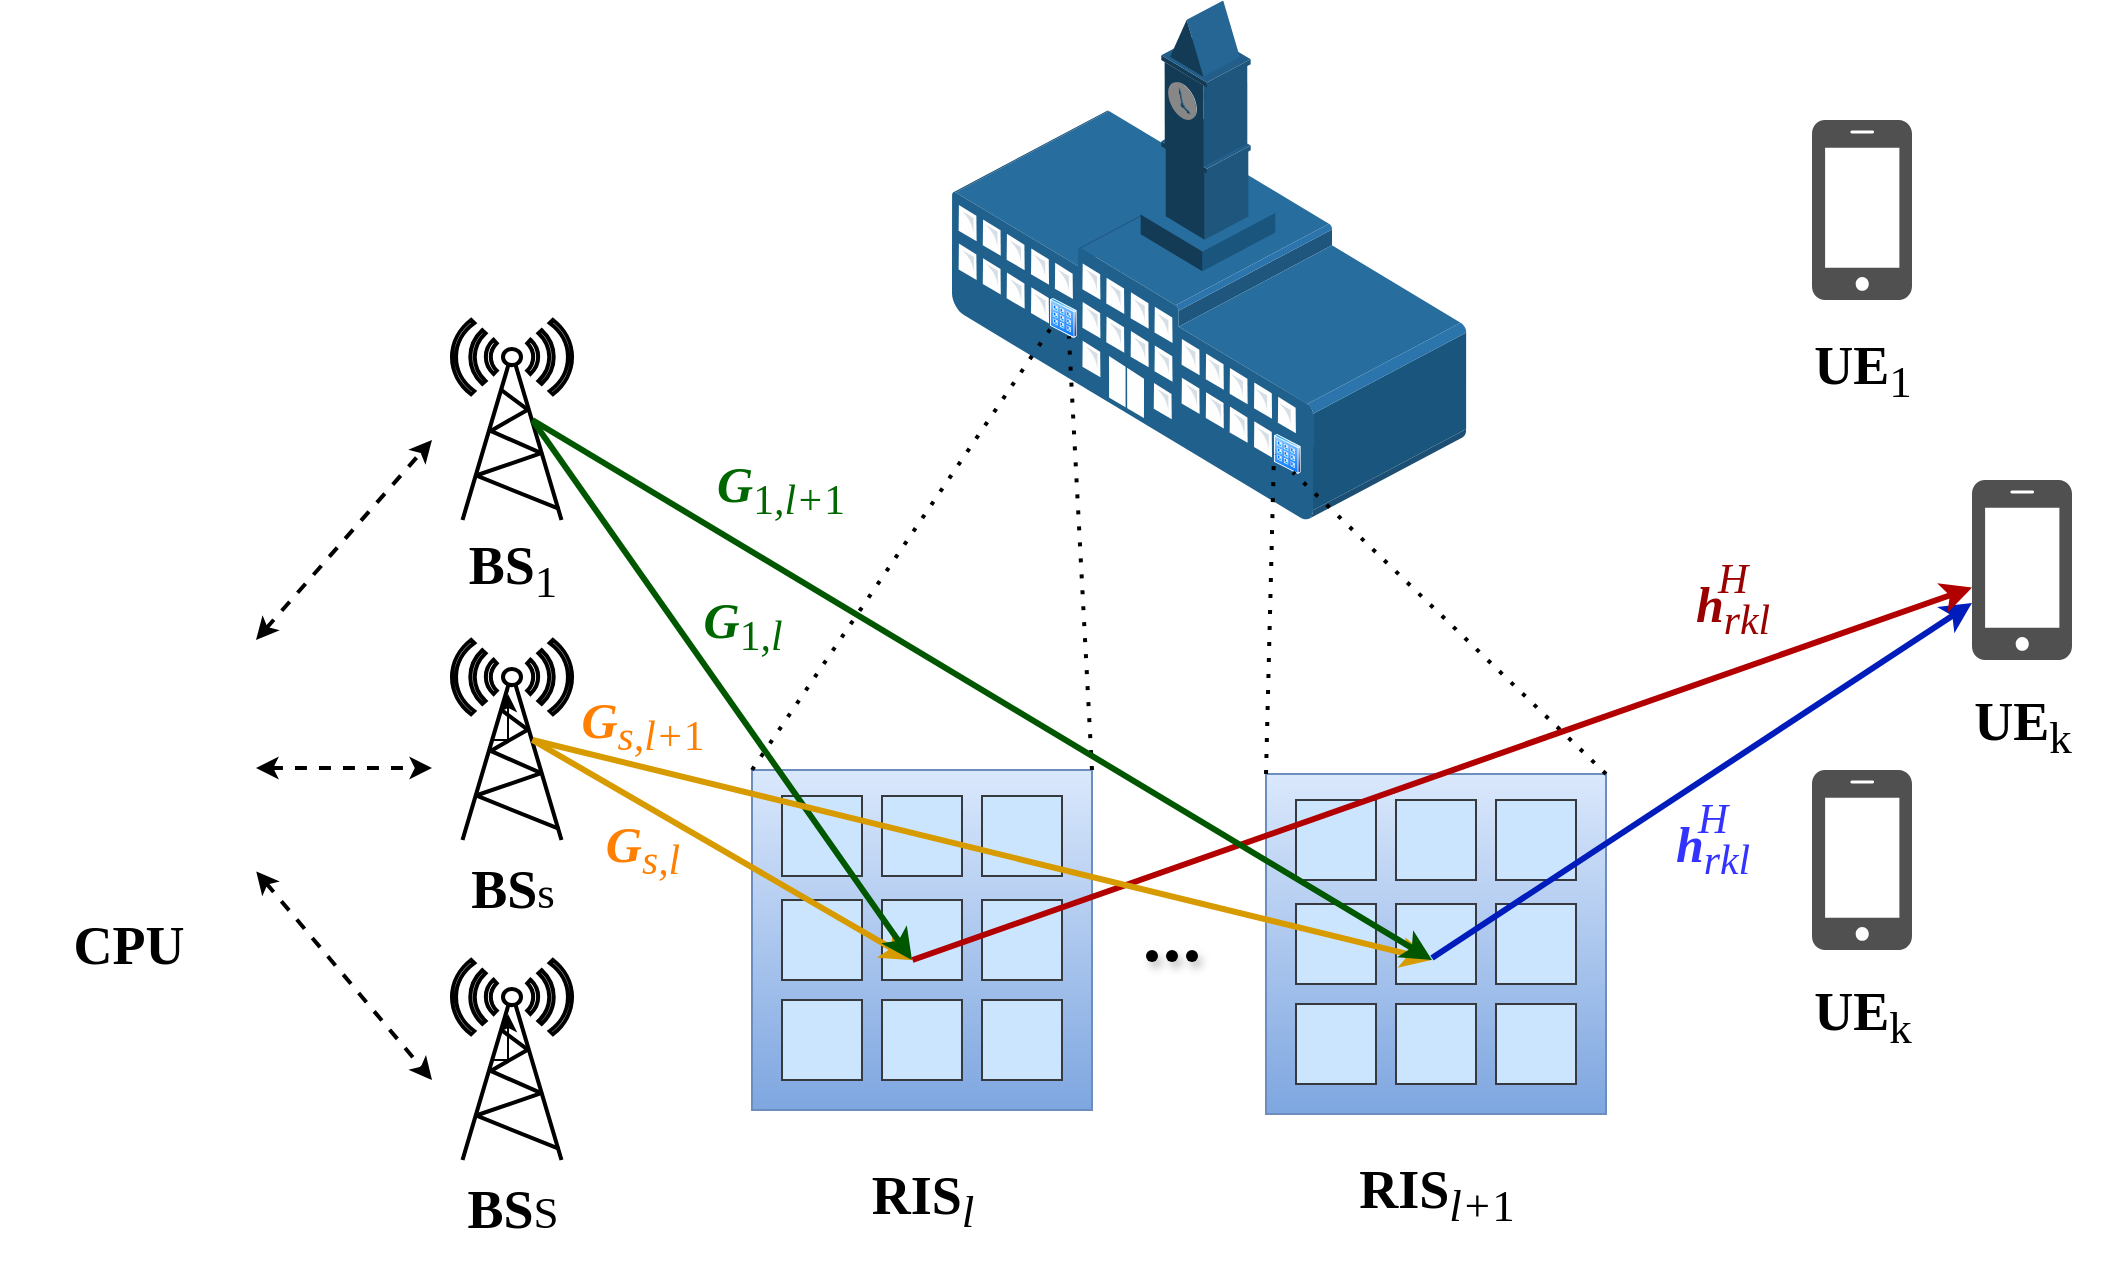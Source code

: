 <mxfile version="23.0.1" type="github">
  <diagram name="第 1 页" id="fu7d0Rtub_Eh79JDdHf0">
    <mxGraphModel dx="1424" dy="1056" grid="1" gridSize="10" guides="1" tooltips="1" connect="1" arrows="1" fold="1" page="1" pageScale="1" pageWidth="827" pageHeight="1169" math="0" shadow="0">
      <root>
        <mxCell id="0" />
        <mxCell id="1" parent="0" />
        <mxCell id="ABnXI4RNKLQdEu6p_G51-1" value="" style="fontColor=#0066CC;verticalAlign=top;verticalLabelPosition=bottom;labelPosition=center;align=center;html=1;fillColor=#FFFFFF;strokeColor=#000000;gradientColor=none;gradientDirection=north;strokeWidth=2;shape=mxgraph.networks.radio_tower;rounded=1;shadow=0;comic=0;labelBackgroundColor=none;container=0;" vertex="1" parent="1">
          <mxGeometry x="250" y="240" width="60" height="100" as="geometry" />
        </mxCell>
        <mxCell id="ABnXI4RNKLQdEu6p_G51-2" value="&lt;b&gt;BS&lt;/b&gt;&lt;font style=&quot;font-size: 27px;&quot;&gt;&lt;sub&gt;1&lt;/sub&gt;&lt;/font&gt;" style="text;html=1;align=center;verticalAlign=middle;resizable=0;points=[];autosize=1;strokeColor=none;fillColor=none;fontSize=27;fontFamily=Times New Roman;shadow=1;glass=0;sketch=0;strokeWidth=8;container=0;" vertex="1" parent="1">
          <mxGeometry x="245" y="340" width="70" height="50" as="geometry" />
        </mxCell>
        <mxCell id="ABnXI4RNKLQdEu6p_G51-3" value="" style="fontColor=#0066CC;verticalAlign=top;verticalLabelPosition=bottom;labelPosition=center;align=center;html=1;fillColor=#FFFFFF;strokeColor=#000000;gradientColor=none;gradientDirection=north;strokeWidth=2;shape=mxgraph.networks.radio_tower;rounded=1;shadow=0;comic=0;labelBackgroundColor=none;container=0;" vertex="1" parent="1">
          <mxGeometry x="250" y="400" width="60" height="100" as="geometry" />
        </mxCell>
        <mxCell id="ABnXI4RNKLQdEu6p_G51-4" value="&lt;b&gt;BS&lt;/b&gt;&lt;span style=&quot;font-size: 22.5px;&quot;&gt;s&lt;/span&gt;" style="text;html=1;align=center;verticalAlign=middle;resizable=0;points=[];autosize=1;strokeColor=none;fillColor=none;fontSize=27;fontFamily=Times New Roman;shadow=1;glass=0;sketch=0;strokeWidth=8;container=0;" vertex="1" parent="1">
          <mxGeometry x="245" y="500" width="70" height="50" as="geometry" />
        </mxCell>
        <mxCell id="ABnXI4RNKLQdEu6p_G51-5" style="edgeStyle=orthogonalEdgeStyle;rounded=0;orthogonalLoop=1;jettySize=auto;html=1;exitX=0.33;exitY=0.5;exitDx=0;exitDy=0;exitPerimeter=0;entryX=0.467;entryY=0.27;entryDx=0;entryDy=0;entryPerimeter=0;" edge="1" parent="1" source="ABnXI4RNKLQdEu6p_G51-3" target="ABnXI4RNKLQdEu6p_G51-3">
          <mxGeometry relative="1" as="geometry" />
        </mxCell>
        <mxCell id="ABnXI4RNKLQdEu6p_G51-6" value="" style="fontColor=#0066CC;verticalAlign=top;verticalLabelPosition=bottom;labelPosition=center;align=center;html=1;fillColor=#FFFFFF;strokeColor=#000000;gradientColor=none;gradientDirection=north;strokeWidth=2;shape=mxgraph.networks.radio_tower;rounded=1;shadow=0;comic=0;labelBackgroundColor=none;container=0;" vertex="1" parent="1">
          <mxGeometry x="250" y="560" width="60" height="100" as="geometry" />
        </mxCell>
        <mxCell id="ABnXI4RNKLQdEu6p_G51-7" value="&lt;b&gt;BS&lt;/b&gt;&lt;span style=&quot;font-size: 22.5px;&quot;&gt;S&lt;/span&gt;" style="text;html=1;align=center;verticalAlign=middle;resizable=0;points=[];autosize=1;strokeColor=none;fillColor=none;fontSize=27;fontFamily=Times New Roman;shadow=1;glass=0;sketch=0;strokeWidth=8;container=0;" vertex="1" parent="1">
          <mxGeometry x="245" y="660" width="70" height="50" as="geometry" />
        </mxCell>
        <mxCell id="ABnXI4RNKLQdEu6p_G51-8" style="edgeStyle=orthogonalEdgeStyle;rounded=0;orthogonalLoop=1;jettySize=auto;html=1;exitX=0.33;exitY=0.5;exitDx=0;exitDy=0;exitPerimeter=0;entryX=0.467;entryY=0.27;entryDx=0;entryDy=0;entryPerimeter=0;" edge="1" parent="1" source="ABnXI4RNKLQdEu6p_G51-6" target="ABnXI4RNKLQdEu6p_G51-6">
          <mxGeometry relative="1" as="geometry" />
        </mxCell>
        <mxCell id="ABnXI4RNKLQdEu6p_G51-12" value="" style="shape=image;html=1;verticalAlign=top;verticalLabelPosition=bottom;labelBackgroundColor=#ffffff;imageAspect=0;aspect=fixed;image=https://cdn2.iconfinder.com/data/icons/whcompare-isometric-web-hosting-servers/50/value-server-128.png" vertex="1" parent="1">
          <mxGeometry x="24" y="400" width="128" height="128" as="geometry" />
        </mxCell>
        <mxCell id="ABnXI4RNKLQdEu6p_G51-13" value="&lt;b&gt;CPU&lt;/b&gt;" style="text;html=1;align=center;verticalAlign=middle;resizable=0;points=[];autosize=1;strokeColor=none;fillColor=none;fontSize=27;fontFamily=Times New Roman;shadow=1;glass=0;sketch=0;strokeWidth=8;container=0;" vertex="1" parent="1">
          <mxGeometry x="48" y="528" width="80" height="50" as="geometry" />
        </mxCell>
        <mxCell id="ABnXI4RNKLQdEu6p_G51-16" value="" style="endArrow=classic;startArrow=classic;html=1;rounded=0;strokeWidth=2;dashed=1;exitX=1;exitY=0;exitDx=0;exitDy=0;endSize=5;startSize=5;" edge="1" parent="1" source="ABnXI4RNKLQdEu6p_G51-12">
          <mxGeometry width="50" height="50" relative="1" as="geometry">
            <mxPoint x="130" y="400" as="sourcePoint" />
            <mxPoint x="240" y="300" as="targetPoint" />
          </mxGeometry>
        </mxCell>
        <mxCell id="ABnXI4RNKLQdEu6p_G51-17" value="" style="endArrow=classic;startArrow=classic;html=1;rounded=0;strokeWidth=2;dashed=1;endSize=5;startSize=5;" edge="1" parent="1" source="ABnXI4RNKLQdEu6p_G51-12">
          <mxGeometry width="50" height="50" relative="1" as="geometry">
            <mxPoint x="128" y="463.95" as="sourcePoint" />
            <mxPoint x="240" y="464" as="targetPoint" />
          </mxGeometry>
        </mxCell>
        <mxCell id="ABnXI4RNKLQdEu6p_G51-18" value="" style="endArrow=classic;startArrow=classic;html=1;rounded=0;strokeWidth=2;dashed=1;exitX=1.001;exitY=0.904;exitDx=0;exitDy=0;exitPerimeter=0;endSize=5;startSize=5;" edge="1" parent="1" source="ABnXI4RNKLQdEu6p_G51-12">
          <mxGeometry width="50" height="50" relative="1" as="geometry">
            <mxPoint x="80" y="760" as="sourcePoint" />
            <mxPoint x="240" y="620" as="targetPoint" />
          </mxGeometry>
        </mxCell>
        <mxCell id="ABnXI4RNKLQdEu6p_G51-41" value="" style="group" vertex="1" connectable="0" parent="1">
          <mxGeometry x="400" y="465" width="170" height="170" as="geometry" />
        </mxCell>
        <mxCell id="ABnXI4RNKLQdEu6p_G51-28" value="" style="whiteSpace=wrap;html=1;aspect=fixed;fillColor=#dae8fc;gradientColor=#7ea6e0;strokeColor=#6c8ebf;" vertex="1" parent="ABnXI4RNKLQdEu6p_G51-41">
          <mxGeometry width="170" height="170" as="geometry" />
        </mxCell>
        <mxCell id="ABnXI4RNKLQdEu6p_G51-29" value="" style="whiteSpace=wrap;html=1;aspect=fixed;fillColor=#cce5ff;strokeColor=#36393d;" vertex="1" parent="ABnXI4RNKLQdEu6p_G51-41">
          <mxGeometry x="15" y="13" width="40" height="40" as="geometry" />
        </mxCell>
        <mxCell id="ABnXI4RNKLQdEu6p_G51-33" value="" style="whiteSpace=wrap;html=1;aspect=fixed;fillColor=#cce5ff;strokeColor=#36393d;" vertex="1" parent="ABnXI4RNKLQdEu6p_G51-41">
          <mxGeometry x="65" y="13" width="40" height="40" as="geometry" />
        </mxCell>
        <mxCell id="ABnXI4RNKLQdEu6p_G51-34" value="" style="whiteSpace=wrap;html=1;aspect=fixed;fillColor=#cce5ff;strokeColor=#36393d;" vertex="1" parent="ABnXI4RNKLQdEu6p_G51-41">
          <mxGeometry x="115" y="13" width="40" height="40" as="geometry" />
        </mxCell>
        <mxCell id="ABnXI4RNKLQdEu6p_G51-35" value="" style="whiteSpace=wrap;html=1;aspect=fixed;fillColor=#cce5ff;strokeColor=#36393d;" vertex="1" parent="ABnXI4RNKLQdEu6p_G51-41">
          <mxGeometry x="15" y="65" width="40" height="40" as="geometry" />
        </mxCell>
        <mxCell id="ABnXI4RNKLQdEu6p_G51-36" value="" style="whiteSpace=wrap;html=1;aspect=fixed;fillColor=#cce5ff;strokeColor=#36393d;" vertex="1" parent="ABnXI4RNKLQdEu6p_G51-41">
          <mxGeometry x="15" y="115" width="40" height="40" as="geometry" />
        </mxCell>
        <mxCell id="ABnXI4RNKLQdEu6p_G51-37" value="" style="whiteSpace=wrap;html=1;aspect=fixed;fillColor=#cce5ff;strokeColor=#36393d;" vertex="1" parent="ABnXI4RNKLQdEu6p_G51-41">
          <mxGeometry x="65" y="65" width="40" height="40" as="geometry" />
        </mxCell>
        <mxCell id="ABnXI4RNKLQdEu6p_G51-38" value="" style="whiteSpace=wrap;html=1;aspect=fixed;fillColor=#cce5ff;strokeColor=#36393d;" vertex="1" parent="ABnXI4RNKLQdEu6p_G51-41">
          <mxGeometry x="115" y="65" width="40" height="40" as="geometry" />
        </mxCell>
        <mxCell id="ABnXI4RNKLQdEu6p_G51-39" value="" style="whiteSpace=wrap;html=1;aspect=fixed;fillColor=#cce5ff;strokeColor=#36393d;" vertex="1" parent="ABnXI4RNKLQdEu6p_G51-41">
          <mxGeometry x="65" y="115" width="40" height="40" as="geometry" />
        </mxCell>
        <mxCell id="ABnXI4RNKLQdEu6p_G51-40" value="" style="whiteSpace=wrap;html=1;aspect=fixed;fillColor=#cce5ff;strokeColor=#36393d;" vertex="1" parent="ABnXI4RNKLQdEu6p_G51-41">
          <mxGeometry x="115" y="115" width="40" height="40" as="geometry" />
        </mxCell>
        <mxCell id="ABnXI4RNKLQdEu6p_G51-78" value="" style="endArrow=classic;html=1;rounded=0;strokeWidth=3;exitX=0.67;exitY=0.5;exitDx=0;exitDy=0;exitPerimeter=0;fillColor=#ffcd28;gradientColor=#ffa500;strokeColor=#d79b00;" edge="1" parent="ABnXI4RNKLQdEu6p_G51-41" source="ABnXI4RNKLQdEu6p_G51-3">
          <mxGeometry width="50" height="50" relative="1" as="geometry">
            <mxPoint x="-9.9" y="-35" as="sourcePoint" />
            <mxPoint x="79.9" y="95" as="targetPoint" />
          </mxGeometry>
        </mxCell>
        <mxCell id="ABnXI4RNKLQdEu6p_G51-43" value="" style="group" vertex="1" connectable="0" parent="1">
          <mxGeometry x="657" y="467" width="170" height="170" as="geometry" />
        </mxCell>
        <mxCell id="ABnXI4RNKLQdEu6p_G51-44" value="" style="whiteSpace=wrap;html=1;aspect=fixed;fillColor=#dae8fc;gradientColor=#7ea6e0;strokeColor=#6c8ebf;" vertex="1" parent="ABnXI4RNKLQdEu6p_G51-43">
          <mxGeometry width="170" height="170" as="geometry" />
        </mxCell>
        <mxCell id="ABnXI4RNKLQdEu6p_G51-45" value="" style="whiteSpace=wrap;html=1;aspect=fixed;fillColor=#cce5ff;strokeColor=#36393d;" vertex="1" parent="ABnXI4RNKLQdEu6p_G51-43">
          <mxGeometry x="15" y="13" width="40" height="40" as="geometry" />
        </mxCell>
        <mxCell id="ABnXI4RNKLQdEu6p_G51-46" value="" style="whiteSpace=wrap;html=1;aspect=fixed;fillColor=#cce5ff;strokeColor=#36393d;" vertex="1" parent="ABnXI4RNKLQdEu6p_G51-43">
          <mxGeometry x="65" y="13" width="40" height="40" as="geometry" />
        </mxCell>
        <mxCell id="ABnXI4RNKLQdEu6p_G51-47" value="" style="whiteSpace=wrap;html=1;aspect=fixed;fillColor=#cce5ff;strokeColor=#36393d;" vertex="1" parent="ABnXI4RNKLQdEu6p_G51-43">
          <mxGeometry x="115" y="13" width="40" height="40" as="geometry" />
        </mxCell>
        <mxCell id="ABnXI4RNKLQdEu6p_G51-48" value="" style="whiteSpace=wrap;html=1;aspect=fixed;fillColor=#cce5ff;strokeColor=#36393d;" vertex="1" parent="ABnXI4RNKLQdEu6p_G51-43">
          <mxGeometry x="15" y="65" width="40" height="40" as="geometry" />
        </mxCell>
        <mxCell id="ABnXI4RNKLQdEu6p_G51-49" value="" style="whiteSpace=wrap;html=1;aspect=fixed;fillColor=#cce5ff;strokeColor=#36393d;" vertex="1" parent="ABnXI4RNKLQdEu6p_G51-43">
          <mxGeometry x="15" y="115" width="40" height="40" as="geometry" />
        </mxCell>
        <mxCell id="ABnXI4RNKLQdEu6p_G51-50" value="" style="whiteSpace=wrap;html=1;aspect=fixed;fillColor=#cce5ff;strokeColor=#36393d;" vertex="1" parent="ABnXI4RNKLQdEu6p_G51-43">
          <mxGeometry x="65" y="65" width="40" height="40" as="geometry" />
        </mxCell>
        <mxCell id="ABnXI4RNKLQdEu6p_G51-51" value="" style="whiteSpace=wrap;html=1;aspect=fixed;fillColor=#cce5ff;strokeColor=#36393d;" vertex="1" parent="ABnXI4RNKLQdEu6p_G51-43">
          <mxGeometry x="115" y="65" width="40" height="40" as="geometry" />
        </mxCell>
        <mxCell id="ABnXI4RNKLQdEu6p_G51-52" value="" style="whiteSpace=wrap;html=1;aspect=fixed;fillColor=#cce5ff;strokeColor=#36393d;" vertex="1" parent="ABnXI4RNKLQdEu6p_G51-43">
          <mxGeometry x="65" y="115" width="40" height="40" as="geometry" />
        </mxCell>
        <mxCell id="ABnXI4RNKLQdEu6p_G51-53" value="" style="whiteSpace=wrap;html=1;aspect=fixed;fillColor=#cce5ff;strokeColor=#36393d;" vertex="1" parent="ABnXI4RNKLQdEu6p_G51-43">
          <mxGeometry x="115" y="115" width="40" height="40" as="geometry" />
        </mxCell>
        <mxCell id="ABnXI4RNKLQdEu6p_G51-92" value="" style="endArrow=classic;html=1;rounded=0;strokeWidth=3;fillColor=#0050ef;strokeColor=#001DBC;" edge="1" parent="ABnXI4RNKLQdEu6p_G51-43" target="ABnXI4RNKLQdEu6p_G51-66">
          <mxGeometry width="50" height="50" relative="1" as="geometry">
            <mxPoint x="83" y="92" as="sourcePoint" />
            <mxPoint x="302.75" y="-94" as="targetPoint" />
          </mxGeometry>
        </mxCell>
        <mxCell id="ABnXI4RNKLQdEu6p_G51-65" value="" style="sketch=0;pointerEvents=1;shadow=0;dashed=0;html=1;strokeColor=none;fillColor=#505050;labelPosition=center;verticalLabelPosition=bottom;verticalAlign=top;outlineConnect=0;align=center;shape=mxgraph.office.devices.cell_phone_iphone_standalone;" vertex="1" parent="1">
          <mxGeometry x="930" y="140" width="50" height="90" as="geometry" />
        </mxCell>
        <mxCell id="ABnXI4RNKLQdEu6p_G51-66" value="" style="sketch=0;pointerEvents=1;shadow=0;dashed=0;html=1;strokeColor=none;fillColor=#505050;labelPosition=center;verticalLabelPosition=bottom;verticalAlign=top;outlineConnect=0;align=center;shape=mxgraph.office.devices.cell_phone_iphone_standalone;" vertex="1" parent="1">
          <mxGeometry x="1010" y="320" width="50" height="90" as="geometry" />
        </mxCell>
        <mxCell id="ABnXI4RNKLQdEu6p_G51-67" value="&lt;b&gt;UE&lt;/b&gt;&lt;font style=&quot;font-size: 27px;&quot;&gt;&lt;sub&gt;1&lt;/sub&gt;&lt;/font&gt;" style="text;html=1;align=center;verticalAlign=middle;resizable=0;points=[];autosize=1;strokeColor=none;fillColor=none;fontSize=27;fontFamily=Times New Roman;shadow=1;glass=0;sketch=0;strokeWidth=8;container=0;" vertex="1" parent="1">
          <mxGeometry x="920" y="240" width="70" height="50" as="geometry" />
        </mxCell>
        <mxCell id="ABnXI4RNKLQdEu6p_G51-68" value="&lt;b&gt;UE&lt;/b&gt;&lt;font style=&quot;font-size: 27px;&quot;&gt;&lt;sub&gt;k&lt;/sub&gt;&lt;/font&gt;" style="text;html=1;align=center;verticalAlign=middle;resizable=0;points=[];autosize=1;strokeColor=none;fillColor=none;fontSize=27;fontFamily=Times New Roman;shadow=1;glass=0;sketch=0;strokeWidth=8;container=0;" vertex="1" parent="1">
          <mxGeometry x="1000" y="418" width="70" height="50" as="geometry" />
        </mxCell>
        <mxCell id="ABnXI4RNKLQdEu6p_G51-69" value="" style="sketch=0;pointerEvents=1;shadow=0;dashed=0;html=1;strokeColor=none;fillColor=#505050;labelPosition=center;verticalLabelPosition=bottom;verticalAlign=top;outlineConnect=0;align=center;shape=mxgraph.office.devices.cell_phone_iphone_standalone;" vertex="1" parent="1">
          <mxGeometry x="930" y="465" width="50" height="90" as="geometry" />
        </mxCell>
        <mxCell id="ABnXI4RNKLQdEu6p_G51-70" value="&lt;b&gt;UE&lt;/b&gt;&lt;font style=&quot;font-size: 27px;&quot;&gt;&lt;sub&gt;k&lt;/sub&gt;&lt;/font&gt;" style="text;html=1;align=center;verticalAlign=middle;resizable=0;points=[];autosize=1;strokeColor=none;fillColor=none;fontSize=27;fontFamily=Times New Roman;shadow=1;glass=0;sketch=0;strokeWidth=8;container=0;" vertex="1" parent="1">
          <mxGeometry x="920" y="563" width="70" height="50" as="geometry" />
        </mxCell>
        <mxCell id="ABnXI4RNKLQdEu6p_G51-72" value="" style="group" vertex="1" connectable="0" parent="1">
          <mxGeometry x="500" y="80" width="257.194" height="260.0" as="geometry" />
        </mxCell>
        <mxCell id="ABnXI4RNKLQdEu6p_G51-9" value="" style="image;points=[];aspect=fixed;html=1;align=center;shadow=0;dashed=0;image=img/lib/allied_telesis/buildings/School_Building.svg;" vertex="1" parent="ABnXI4RNKLQdEu6p_G51-72">
          <mxGeometry width="257.194" height="260.0" as="geometry" />
        </mxCell>
        <mxCell id="ABnXI4RNKLQdEu6p_G51-75" value="" style="image;aspect=fixed;perimeter=ellipsePerimeter;html=1;align=center;shadow=0;dashed=0;spacingTop=3;image=img/lib/active_directory/input_output_filter.svg;" vertex="1" parent="ABnXI4RNKLQdEu6p_G51-72">
          <mxGeometry x="161" y="217" width="13.4" height="20" as="geometry" />
        </mxCell>
        <mxCell id="ABnXI4RNKLQdEu6p_G51-74" value="" style="image;aspect=fixed;perimeter=ellipsePerimeter;html=1;align=center;shadow=0;dashed=0;spacingTop=3;image=img/lib/active_directory/input_output_filter.svg;" vertex="1" parent="ABnXI4RNKLQdEu6p_G51-72">
          <mxGeometry x="49" y="149" width="13.4" height="20" as="geometry" />
        </mxCell>
        <mxCell id="ABnXI4RNKLQdEu6p_G51-76" value="&lt;b&gt;RIS&lt;/b&gt;&lt;i style=&quot;border-color: var(--border-color); -webkit-text-stroke-color: currentcolor !important;&quot;&gt;&lt;sub style=&quot;border-color: var(--border-color); -webkit-text-stroke-color: currentcolor !important;&quot;&gt;l&lt;/sub&gt;&lt;/i&gt;" style="text;html=1;align=center;verticalAlign=middle;resizable=0;points=[];autosize=1;strokeColor=none;fillColor=none;fontSize=27;fontFamily=Times New Roman;shadow=1;glass=0;sketch=0;strokeWidth=8;container=0;" vertex="1" parent="1">
          <mxGeometry x="450" y="655" width="70" height="50" as="geometry" />
        </mxCell>
        <mxCell id="ABnXI4RNKLQdEu6p_G51-77" value="&lt;b&gt;RIS&lt;/b&gt;&lt;span style=&quot;border-color: var(--border-color); -webkit-text-stroke-color: currentcolor !important;&quot;&gt;&lt;span style=&quot;border-color: var(--border-color); -webkit-text-stroke-color: currentcolor !important;&quot;&gt;&lt;sub&gt;&lt;i&gt;l+&lt;/i&gt;1&lt;/sub&gt;&lt;/span&gt;&lt;/span&gt;" style="text;html=1;align=center;verticalAlign=middle;resizable=0;points=[];autosize=1;strokeColor=none;fillColor=none;fontSize=27;fontFamily=Times New Roman;shadow=1;glass=0;sketch=0;strokeWidth=8;container=0;" vertex="1" parent="1">
          <mxGeometry x="692" y="652" width="100" height="50" as="geometry" />
        </mxCell>
        <mxCell id="ABnXI4RNKLQdEu6p_G51-80" value="" style="endArrow=none;dashed=1;html=1;dashPattern=1 3;strokeWidth=2;rounded=0;entryX=0;entryY=0.75;entryDx=0;entryDy=0;exitX=0;exitY=0;exitDx=0;exitDy=0;" edge="1" parent="1" source="ABnXI4RNKLQdEu6p_G51-28" target="ABnXI4RNKLQdEu6p_G51-74">
          <mxGeometry width="50" height="50" relative="1" as="geometry">
            <mxPoint x="410" y="360" as="sourcePoint" />
            <mxPoint x="460" y="310" as="targetPoint" />
          </mxGeometry>
        </mxCell>
        <mxCell id="ABnXI4RNKLQdEu6p_G51-81" value="" style="endArrow=none;dashed=1;html=1;dashPattern=1 3;strokeWidth=2;rounded=0;exitX=1;exitY=0;exitDx=0;exitDy=0;entryX=0.75;entryY=1;entryDx=0;entryDy=0;" edge="1" parent="1" source="ABnXI4RNKLQdEu6p_G51-28" target="ABnXI4RNKLQdEu6p_G51-74">
          <mxGeometry width="50" height="50" relative="1" as="geometry">
            <mxPoint x="410" y="475" as="sourcePoint" />
            <mxPoint x="560" y="180" as="targetPoint" />
          </mxGeometry>
        </mxCell>
        <mxCell id="ABnXI4RNKLQdEu6p_G51-82" value="" style="endArrow=none;dashed=1;html=1;dashPattern=1 3;strokeWidth=2;rounded=0;exitX=0;exitY=0;exitDx=0;exitDy=0;entryX=0;entryY=0.5;entryDx=0;entryDy=0;" edge="1" parent="1" source="ABnXI4RNKLQdEu6p_G51-44" target="ABnXI4RNKLQdEu6p_G51-75">
          <mxGeometry width="50" height="50" relative="1" as="geometry">
            <mxPoint x="410" y="475" as="sourcePoint" />
            <mxPoint x="660" y="240" as="targetPoint" />
          </mxGeometry>
        </mxCell>
        <mxCell id="ABnXI4RNKLQdEu6p_G51-83" value="" style="endArrow=none;dashed=1;html=1;dashPattern=1 3;strokeWidth=2;rounded=0;exitX=1;exitY=0;exitDx=0;exitDy=0;entryX=0.75;entryY=1;entryDx=0;entryDy=0;" edge="1" parent="1" source="ABnXI4RNKLQdEu6p_G51-44" target="ABnXI4RNKLQdEu6p_G51-75">
          <mxGeometry width="50" height="50" relative="1" as="geometry">
            <mxPoint x="420" y="485" as="sourcePoint" />
            <mxPoint x="670" y="250" as="targetPoint" />
          </mxGeometry>
        </mxCell>
        <mxCell id="ABnXI4RNKLQdEu6p_G51-84" value="" style="endArrow=classic;html=1;rounded=0;strokeWidth=3;exitX=1.025;exitY=0.369;exitDx=0;exitDy=0;exitPerimeter=0;fillColor=#e51400;strokeColor=#B20000;" edge="1" parent="1" target="ABnXI4RNKLQdEu6p_G51-66">
          <mxGeometry width="50" height="50" relative="1" as="geometry">
            <mxPoint x="480.25" y="560" as="sourcePoint" />
            <mxPoint x="916" y="406.1" as="targetPoint" />
          </mxGeometry>
        </mxCell>
        <mxCell id="ABnXI4RNKLQdEu6p_G51-85" value="" style="shape=waypoint;sketch=0;fillStyle=solid;size=6;pointerEvents=1;points=[];fillColor=none;resizable=0;rotatable=0;perimeter=centerPerimeter;snapToPoint=1;shadow=1;glass=0;strokeWidth=1;fontFamily=Times New Roman;fontSize=18;container=0;" vertex="1" parent="1">
          <mxGeometry x="580" y="538" width="40" height="40" as="geometry" />
        </mxCell>
        <mxCell id="ABnXI4RNKLQdEu6p_G51-86" value="" style="shape=waypoint;sketch=0;fillStyle=solid;size=6;pointerEvents=1;points=[];fillColor=none;resizable=0;rotatable=0;perimeter=centerPerimeter;snapToPoint=1;shadow=1;glass=0;strokeWidth=1;fontFamily=Times New Roman;fontSize=18;container=0;" vertex="1" parent="1">
          <mxGeometry x="590" y="538" width="40" height="40" as="geometry" />
        </mxCell>
        <mxCell id="ABnXI4RNKLQdEu6p_G51-87" value="" style="shape=waypoint;sketch=0;fillStyle=solid;size=6;pointerEvents=1;points=[];fillColor=none;resizable=0;rotatable=0;perimeter=centerPerimeter;snapToPoint=1;shadow=1;glass=0;strokeWidth=1;fontFamily=Times New Roman;fontSize=18;container=0;" vertex="1" parent="1">
          <mxGeometry x="600" y="538" width="40" height="40" as="geometry" />
        </mxCell>
        <mxCell id="ABnXI4RNKLQdEu6p_G51-89" value="" style="endArrow=classic;html=1;rounded=0;strokeWidth=3;exitX=0.67;exitY=0.5;exitDx=0;exitDy=0;exitPerimeter=0;fillColor=#008a00;strokeColor=#005700;" edge="1" parent="1" source="ABnXI4RNKLQdEu6p_G51-1">
          <mxGeometry width="50" height="50" relative="1" as="geometry">
            <mxPoint x="320" y="400" as="sourcePoint" />
            <mxPoint x="480" y="560" as="targetPoint" />
          </mxGeometry>
        </mxCell>
        <mxCell id="ABnXI4RNKLQdEu6p_G51-90" value="" style="endArrow=classic;html=1;rounded=0;strokeWidth=3;exitX=0.67;exitY=0.5;exitDx=0;exitDy=0;exitPerimeter=0;fillColor=#ffcd28;gradientColor=#ffa500;strokeColor=#d79b00;" edge="1" parent="1" source="ABnXI4RNKLQdEu6p_G51-3">
          <mxGeometry width="50" height="50" relative="1" as="geometry">
            <mxPoint x="550" y="450" as="sourcePoint" />
            <mxPoint x="739.9" y="560" as="targetPoint" />
          </mxGeometry>
        </mxCell>
        <mxCell id="ABnXI4RNKLQdEu6p_G51-93" value="" style="endArrow=classic;html=1;rounded=0;strokeWidth=3;exitX=0.67;exitY=0.5;exitDx=0;exitDy=0;exitPerimeter=0;fillColor=#008a00;strokeColor=#005700;" edge="1" parent="1" source="ABnXI4RNKLQdEu6p_G51-1">
          <mxGeometry width="50" height="50" relative="1" as="geometry">
            <mxPoint x="530" y="300" as="sourcePoint" />
            <mxPoint x="740" y="560" as="targetPoint" />
          </mxGeometry>
        </mxCell>
        <mxCell id="ABnXI4RNKLQdEu6p_G51-96" value="&lt;font color=&quot;#ff8000&quot; face=&quot;Times New Roman&quot; style=&quot;font-size: 25px;&quot;&gt;&lt;b style=&quot;font-style: italic;&quot;&gt;G&lt;/b&gt;&lt;sub&gt;&lt;i&gt;s,l+&lt;/i&gt;1&lt;/sub&gt;&lt;/font&gt;" style="text;html=1;align=center;verticalAlign=middle;resizable=0;points=[];autosize=1;strokeColor=none;fillColor=none;fontColor=#FFB366;rotation=0;" vertex="1" parent="1">
          <mxGeometry x="300" y="418" width="90" height="50" as="geometry" />
        </mxCell>
        <mxCell id="ABnXI4RNKLQdEu6p_G51-98" value="&lt;font color=&quot;#ff8000&quot; face=&quot;Times New Roman&quot; style=&quot;font-size: 25px;&quot;&gt;&lt;b style=&quot;font-style: italic;&quot;&gt;G&lt;/b&gt;&lt;sub&gt;&lt;i&gt;s,l&lt;/i&gt;&lt;/sub&gt;&lt;/font&gt;" style="text;html=1;align=center;verticalAlign=middle;resizable=0;points=[];autosize=1;strokeColor=none;fillColor=none;fontColor=#FFB366;rotation=0;" vertex="1" parent="1">
          <mxGeometry x="315" y="480" width="60" height="50" as="geometry" />
        </mxCell>
        <mxCell id="ABnXI4RNKLQdEu6p_G51-100" value="&lt;font color=&quot;#006600&quot; face=&quot;Times New Roman&quot; style=&quot;font-size: 25px;&quot;&gt;&lt;b style=&quot;font-style: italic;&quot;&gt;G&lt;/b&gt;&lt;sub&gt;1&lt;i&gt;,l+&lt;/i&gt;1&lt;/sub&gt;&lt;/font&gt;" style="text;html=1;align=center;verticalAlign=middle;resizable=0;points=[];autosize=1;strokeColor=none;fillColor=none;fontColor=#FFB366;rotation=0;" vertex="1" parent="1">
          <mxGeometry x="369" y="300" width="90" height="50" as="geometry" />
        </mxCell>
        <mxCell id="ABnXI4RNKLQdEu6p_G51-101" value="&lt;font color=&quot;#006600&quot; face=&quot;Times New Roman&quot; style=&quot;font-size: 25px;&quot;&gt;&lt;b style=&quot;font-style: italic;&quot;&gt;G&lt;/b&gt;&lt;sub&gt;1&lt;i&gt;,l&lt;/i&gt;&lt;/sub&gt;&lt;/font&gt;" style="text;html=1;align=center;verticalAlign=middle;resizable=0;points=[];autosize=1;strokeColor=none;fillColor=none;fontColor=#FFB366;rotation=0;" vertex="1" parent="1">
          <mxGeometry x="365" y="368" width="60" height="50" as="geometry" />
        </mxCell>
        <mxCell id="ABnXI4RNKLQdEu6p_G51-105" value="" style="group;fontColor=#990000;" vertex="1" connectable="0" parent="1">
          <mxGeometry x="860" y="350" width="60" height="60" as="geometry" />
        </mxCell>
        <mxCell id="ABnXI4RNKLQdEu6p_G51-103" value="&lt;font face=&quot;Times New Roman&quot; style=&quot;font-size: 25px;&quot;&gt;&lt;b style=&quot;font-style: italic;&quot;&gt;h&lt;/b&gt;&lt;span style=&quot;font-style: italic;&quot;&gt;&lt;sub&gt;rkl&lt;/sub&gt;&lt;/span&gt;&lt;/font&gt;" style="text;html=1;align=center;verticalAlign=middle;resizable=0;points=[];autosize=1;strokeColor=none;fillColor=none;fontColor=#990000;rotation=0;" vertex="1" parent="ABnXI4RNKLQdEu6p_G51-105">
          <mxGeometry y="10" width="60" height="50" as="geometry" />
        </mxCell>
        <mxCell id="ABnXI4RNKLQdEu6p_G51-104" value="&lt;font face=&quot;Times New Roman&quot;&gt;&lt;span style=&quot;caret-color: rgb(255, 128, 0); font-size: 25px;&quot;&gt;&lt;i&gt;&lt;sup&gt;H&lt;/sup&gt;&lt;/i&gt;&lt;/span&gt;&lt;/font&gt;" style="text;html=1;align=center;verticalAlign=middle;resizable=0;points=[];autosize=1;strokeColor=none;fillColor=none;fontColor=#990000;rotation=0;" vertex="1" parent="ABnXI4RNKLQdEu6p_G51-105">
          <mxGeometry x="10" width="40" height="50" as="geometry" />
        </mxCell>
        <mxCell id="ABnXI4RNKLQdEu6p_G51-106" value="" style="group;fontColor=#3333FF;" vertex="1" connectable="0" parent="1">
          <mxGeometry x="850" y="470" width="60" height="60" as="geometry" />
        </mxCell>
        <mxCell id="ABnXI4RNKLQdEu6p_G51-107" value="&lt;font face=&quot;Times New Roman&quot; style=&quot;font-size: 25px;&quot;&gt;&lt;b style=&quot;font-style: italic;&quot;&gt;h&lt;/b&gt;&lt;span style=&quot;font-style: italic;&quot;&gt;&lt;sub&gt;rkl&lt;/sub&gt;&lt;/span&gt;&lt;/font&gt;" style="text;html=1;align=center;verticalAlign=middle;resizable=0;points=[];autosize=1;strokeColor=none;fillColor=none;fontColor=#3333FF;rotation=0;" vertex="1" parent="ABnXI4RNKLQdEu6p_G51-106">
          <mxGeometry y="10" width="60" height="50" as="geometry" />
        </mxCell>
        <mxCell id="ABnXI4RNKLQdEu6p_G51-108" value="&lt;font face=&quot;Times New Roman&quot;&gt;&lt;span style=&quot;caret-color: rgb(255, 128, 0); font-size: 25px;&quot;&gt;&lt;i&gt;&lt;sup&gt;H&lt;/sup&gt;&lt;/i&gt;&lt;/span&gt;&lt;/font&gt;" style="text;html=1;align=center;verticalAlign=middle;resizable=0;points=[];autosize=1;strokeColor=none;fillColor=none;fontColor=#3333FF;rotation=0;" vertex="1" parent="ABnXI4RNKLQdEu6p_G51-106">
          <mxGeometry x="10" width="40" height="50" as="geometry" />
        </mxCell>
      </root>
    </mxGraphModel>
  </diagram>
</mxfile>

